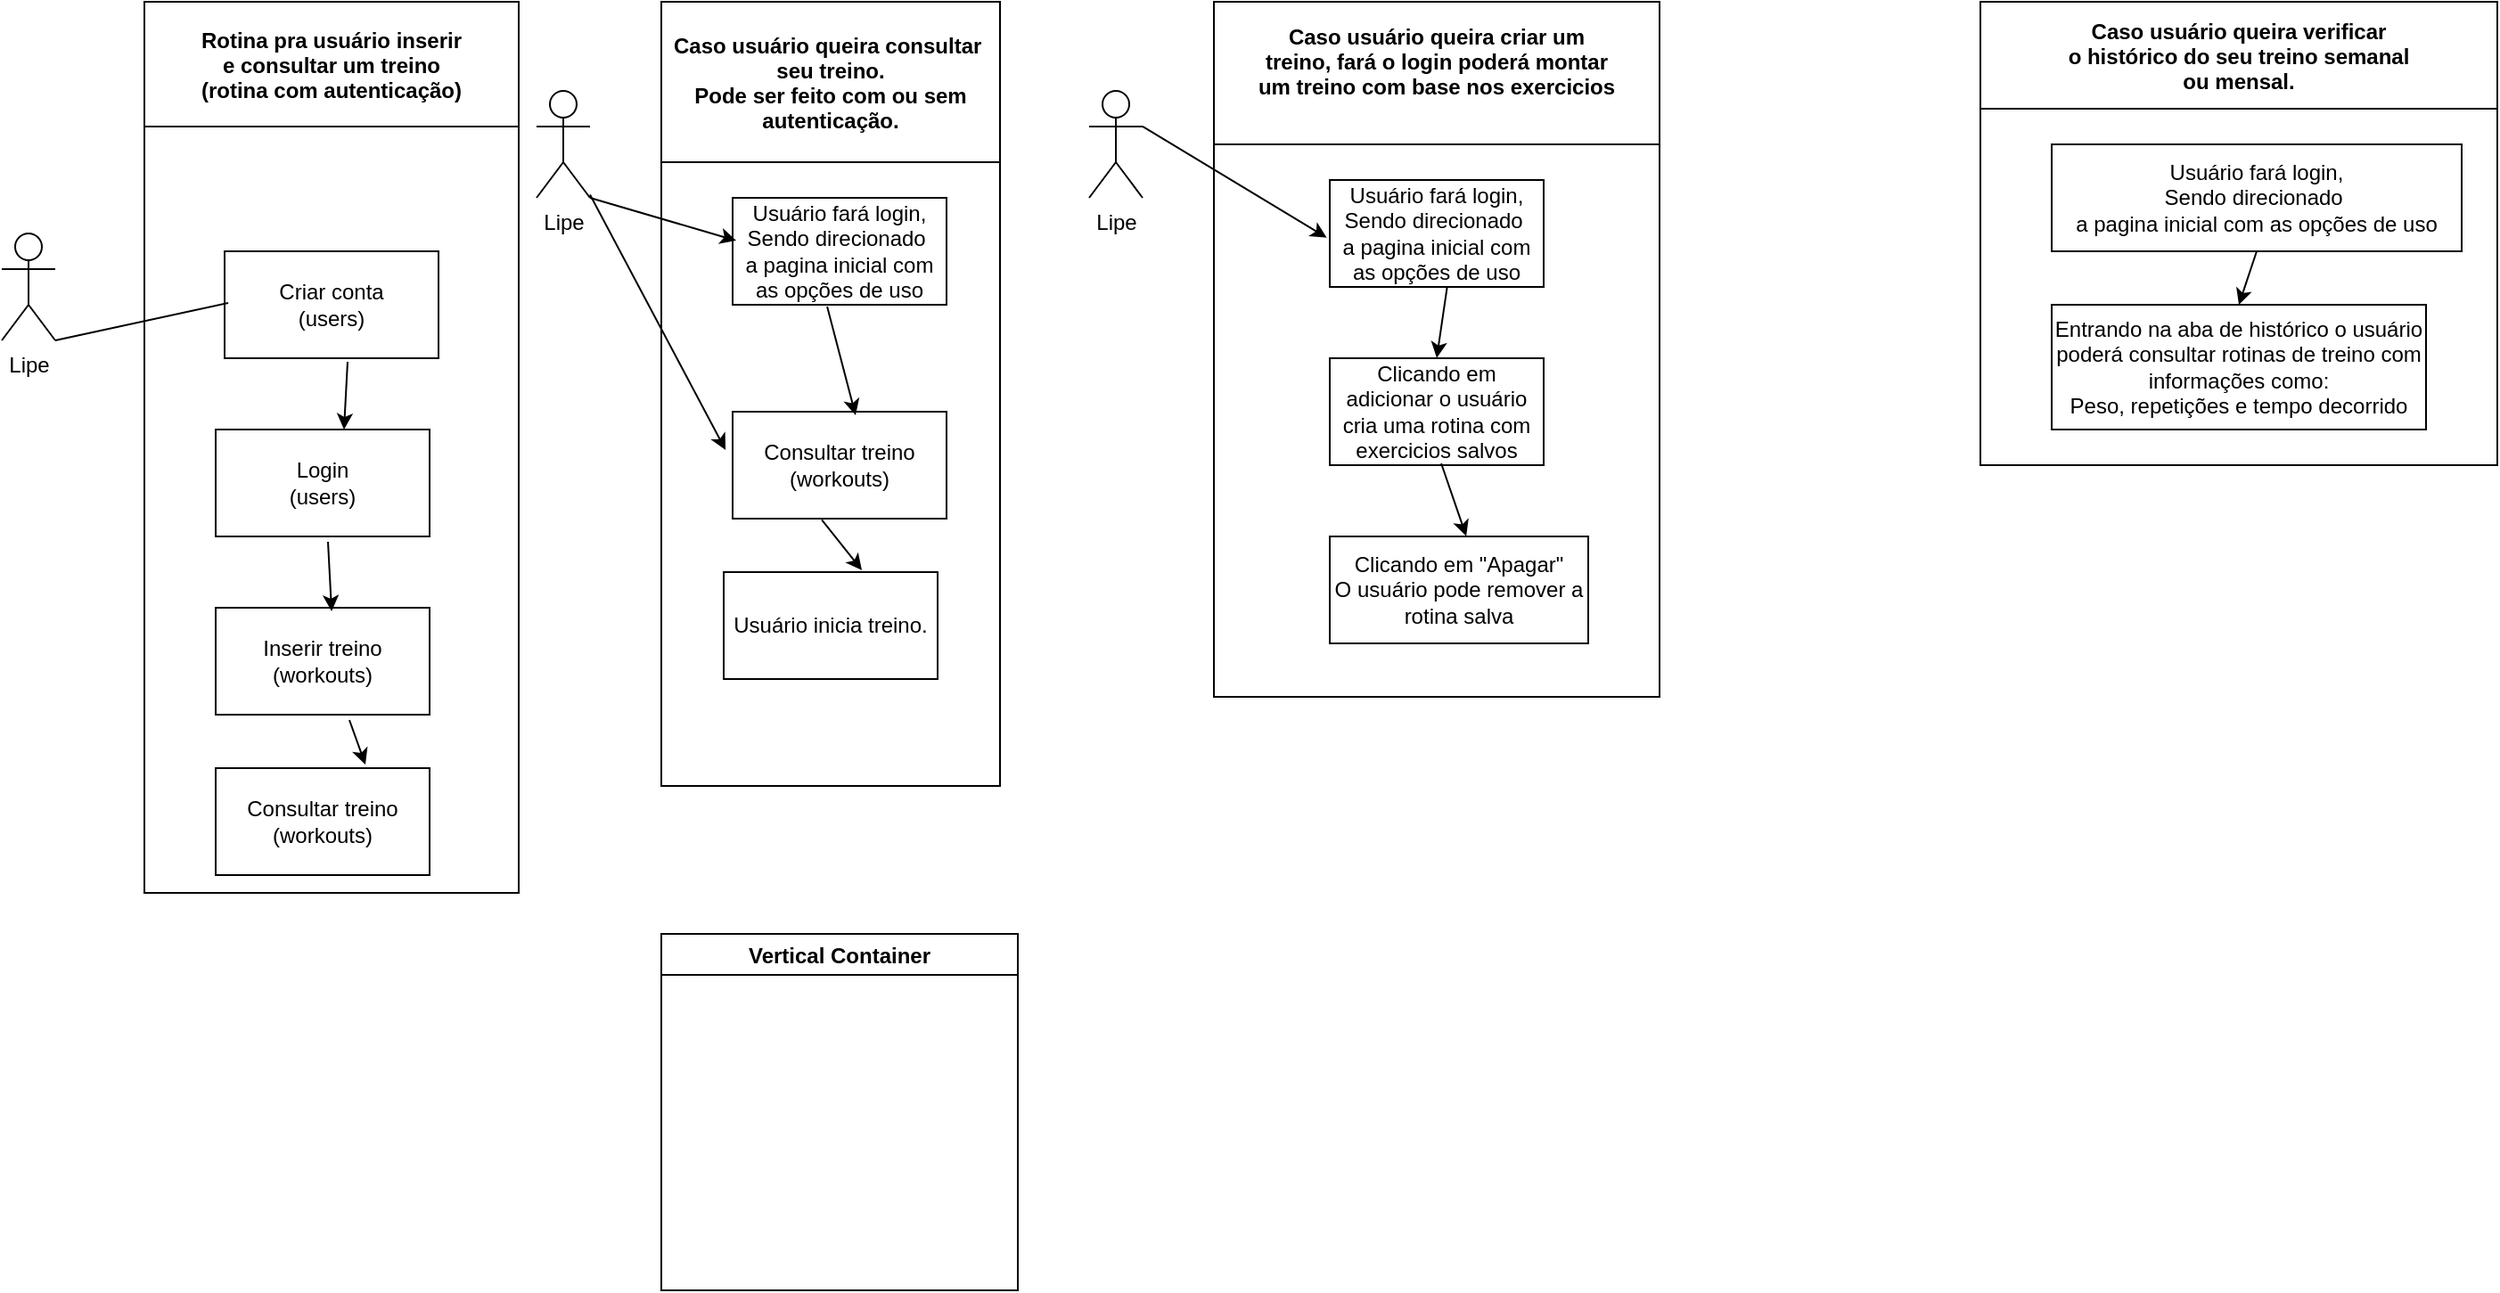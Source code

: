 <mxfile version="17.5.0" type="github">
  <diagram name="Page-1" id="e7e014a7-5840-1c2e-5031-d8a46d1fe8dd">
    <mxGraphModel dx="1580" dy="1673" grid="1" gridSize="10" guides="1" tooltips="1" connect="1" arrows="1" fold="1" page="1" pageScale="1" pageWidth="1169" pageHeight="826" background="none" math="0" shadow="0">
      <root>
        <mxCell id="0" />
        <mxCell id="1" parent="0" />
        <mxCell id="4E_-Y2zPP1L5DoWa1tGC-41" value="Lipe&lt;br&gt;" style="shape=umlActor;verticalLabelPosition=bottom;verticalAlign=top;html=1;outlineConnect=0;" parent="1" vertex="1">
          <mxGeometry x="10" y="20" width="30" height="60" as="geometry" />
        </mxCell>
        <mxCell id="4E_-Y2zPP1L5DoWa1tGC-45" value="Rotina pra usuário inserir&#xa;e consultar um treino&#xa;(rotina com autenticação)" style="swimlane;startSize=70;" parent="1" vertex="1">
          <mxGeometry x="90" y="-110" width="210" height="500" as="geometry">
            <mxRectangle x="310" y="20" width="130" height="23" as="alternateBounds" />
          </mxGeometry>
        </mxCell>
        <mxCell id="4E_-Y2zPP1L5DoWa1tGC-44" value="Inserir treino&lt;br&gt;(workouts)&lt;br&gt;" style="rounded=0;whiteSpace=wrap;html=1;" parent="4E_-Y2zPP1L5DoWa1tGC-45" vertex="1">
          <mxGeometry x="40" y="340" width="120" height="60" as="geometry" />
        </mxCell>
        <mxCell id="4E_-Y2zPP1L5DoWa1tGC-46" value="Consultar treino&lt;br&gt;(workouts)" style="rounded=0;whiteSpace=wrap;html=1;" parent="4E_-Y2zPP1L5DoWa1tGC-45" vertex="1">
          <mxGeometry x="40" y="430" width="120" height="60" as="geometry" />
        </mxCell>
        <mxCell id="4E_-Y2zPP1L5DoWa1tGC-48" value="" style="endArrow=classic;html=1;rounded=0;entryX=0.7;entryY=-0.033;entryDx=0;entryDy=0;entryPerimeter=0;exitX=0.625;exitY=1.05;exitDx=0;exitDy=0;exitPerimeter=0;" parent="4E_-Y2zPP1L5DoWa1tGC-45" source="4E_-Y2zPP1L5DoWa1tGC-44" target="4E_-Y2zPP1L5DoWa1tGC-46" edge="1">
          <mxGeometry width="50" height="50" relative="1" as="geometry">
            <mxPoint x="220" y="220" as="sourcePoint" />
            <mxPoint x="380" y="430" as="targetPoint" />
          </mxGeometry>
        </mxCell>
        <mxCell id="4E_-Y2zPP1L5DoWa1tGC-55" value="Criar conta&lt;br&gt;(users)" style="rounded=0;whiteSpace=wrap;html=1;" parent="4E_-Y2zPP1L5DoWa1tGC-45" vertex="1">
          <mxGeometry x="45" y="140" width="120" height="60" as="geometry" />
        </mxCell>
        <mxCell id="4E_-Y2zPP1L5DoWa1tGC-59" value="Login&lt;br&gt;(users)" style="rounded=0;whiteSpace=wrap;html=1;" parent="4E_-Y2zPP1L5DoWa1tGC-45" vertex="1">
          <mxGeometry x="40" y="240" width="120" height="60" as="geometry" />
        </mxCell>
        <mxCell id="4E_-Y2zPP1L5DoWa1tGC-57" value="" style="endArrow=classic;html=1;rounded=0;exitX=0.575;exitY=1.033;exitDx=0;exitDy=0;exitPerimeter=0;entryX=0.6;entryY=0;entryDx=0;entryDy=0;entryPerimeter=0;" parent="4E_-Y2zPP1L5DoWa1tGC-45" source="4E_-Y2zPP1L5DoWa1tGC-55" target="4E_-Y2zPP1L5DoWa1tGC-59" edge="1">
          <mxGeometry width="50" height="50" relative="1" as="geometry">
            <mxPoint x="540" y="480" as="sourcePoint" />
            <mxPoint x="129" y="250" as="targetPoint" />
          </mxGeometry>
        </mxCell>
        <mxCell id="4E_-Y2zPP1L5DoWa1tGC-60" value="" style="endArrow=classic;html=1;rounded=0;exitX=0.525;exitY=1.05;exitDx=0;exitDy=0;exitPerimeter=0;entryX=0.542;entryY=0.033;entryDx=0;entryDy=0;entryPerimeter=0;" parent="4E_-Y2zPP1L5DoWa1tGC-45" source="4E_-Y2zPP1L5DoWa1tGC-59" target="4E_-Y2zPP1L5DoWa1tGC-44" edge="1">
          <mxGeometry width="50" height="50" relative="1" as="geometry">
            <mxPoint x="540" y="480" as="sourcePoint" />
            <mxPoint x="590" y="430" as="targetPoint" />
          </mxGeometry>
        </mxCell>
        <mxCell id="4E_-Y2zPP1L5DoWa1tGC-47" value="" style="endArrow=none;html=1;rounded=0;exitX=1;exitY=1;exitDx=0;exitDy=0;exitPerimeter=0;entryX=0.017;entryY=0.483;entryDx=0;entryDy=0;entryPerimeter=0;" parent="1" source="4E_-Y2zPP1L5DoWa1tGC-41" target="4E_-Y2zPP1L5DoWa1tGC-55" edge="1">
          <mxGeometry width="50" height="50" relative="1" as="geometry">
            <mxPoint x="640" y="400" as="sourcePoint" />
            <mxPoint x="690" y="350" as="targetPoint" />
          </mxGeometry>
        </mxCell>
        <mxCell id="4E_-Y2zPP1L5DoWa1tGC-51" value="Lipe&lt;br&gt;" style="shape=umlActor;verticalLabelPosition=bottom;verticalAlign=top;html=1;outlineConnect=0;" parent="1" vertex="1">
          <mxGeometry x="310" y="-60" width="30" height="60" as="geometry" />
        </mxCell>
        <mxCell id="4E_-Y2zPP1L5DoWa1tGC-52" value="Caso usuário queira consultar &#xa;seu treino.&#xa;Pode ser feito com ou sem&#xa;autenticação." style="swimlane;startSize=90;" parent="1" vertex="1">
          <mxGeometry x="380" y="-110" width="190" height="440" as="geometry" />
        </mxCell>
        <mxCell id="4E_-Y2zPP1L5DoWa1tGC-61" value="Usuário fará login,&lt;br&gt;Sendo direcionado&amp;nbsp;&lt;br&gt;a pagina inicial com as opções de uso" style="rounded=0;whiteSpace=wrap;html=1;" parent="4E_-Y2zPP1L5DoWa1tGC-52" vertex="1">
          <mxGeometry x="40" y="110" width="120" height="60" as="geometry" />
        </mxCell>
        <mxCell id="4E_-Y2zPP1L5DoWa1tGC-62" value="Consultar treino&lt;br&gt;(workouts)" style="rounded=0;whiteSpace=wrap;html=1;" parent="4E_-Y2zPP1L5DoWa1tGC-52" vertex="1">
          <mxGeometry x="40" y="230" width="120" height="60" as="geometry" />
        </mxCell>
        <mxCell id="4E_-Y2zPP1L5DoWa1tGC-69" value="" style="endArrow=classic;html=1;rounded=0;exitX=0.442;exitY=1.017;exitDx=0;exitDy=0;exitPerimeter=0;entryX=0.575;entryY=0.033;entryDx=0;entryDy=0;entryPerimeter=0;" parent="4E_-Y2zPP1L5DoWa1tGC-52" source="4E_-Y2zPP1L5DoWa1tGC-61" target="4E_-Y2zPP1L5DoWa1tGC-62" edge="1">
          <mxGeometry width="50" height="50" relative="1" as="geometry">
            <mxPoint x="320" y="350" as="sourcePoint" />
            <mxPoint x="370" y="300" as="targetPoint" />
          </mxGeometry>
        </mxCell>
        <mxCell id="4E_-Y2zPP1L5DoWa1tGC-114" value="Usuário inicia treino." style="rounded=0;whiteSpace=wrap;html=1;" parent="4E_-Y2zPP1L5DoWa1tGC-52" vertex="1">
          <mxGeometry x="35" y="320" width="120" height="60" as="geometry" />
        </mxCell>
        <mxCell id="4E_-Y2zPP1L5DoWa1tGC-115" value="" style="endArrow=classic;html=1;rounded=0;exitX=0.417;exitY=1.011;exitDx=0;exitDy=0;exitPerimeter=0;entryX=0.646;entryY=-0.017;entryDx=0;entryDy=0;entryPerimeter=0;" parent="4E_-Y2zPP1L5DoWa1tGC-52" source="4E_-Y2zPP1L5DoWa1tGC-62" target="4E_-Y2zPP1L5DoWa1tGC-114" edge="1">
          <mxGeometry width="50" height="50" relative="1" as="geometry">
            <mxPoint x="430" y="300" as="sourcePoint" />
            <mxPoint x="480" y="250" as="targetPoint" />
          </mxGeometry>
        </mxCell>
        <mxCell id="4E_-Y2zPP1L5DoWa1tGC-68" value="" style="endArrow=classic;html=1;rounded=0;exitX=1;exitY=1;exitDx=0;exitDy=0;exitPerimeter=0;entryX=0.017;entryY=0.4;entryDx=0;entryDy=0;entryPerimeter=0;" parent="1" source="4E_-Y2zPP1L5DoWa1tGC-51" target="4E_-Y2zPP1L5DoWa1tGC-61" edge="1">
          <mxGeometry width="50" height="50" relative="1" as="geometry">
            <mxPoint x="630" y="270" as="sourcePoint" />
            <mxPoint x="680" y="220" as="targetPoint" />
          </mxGeometry>
        </mxCell>
        <mxCell id="4E_-Y2zPP1L5DoWa1tGC-110" value="Caso usuário queira criar um&#xa;treino, fará o login poderá montar&#xa;um treino com base nos exercicios&#xa;" style="swimlane;startSize=80;" parent="1" vertex="1">
          <mxGeometry x="690" y="-110" width="250" height="390" as="geometry" />
        </mxCell>
        <mxCell id="4E_-Y2zPP1L5DoWa1tGC-116" value="Usuário fará login,&lt;br&gt;Sendo direcionado&amp;nbsp;&lt;br&gt;a pagina inicial com as opções de uso" style="rounded=0;whiteSpace=wrap;html=1;gradientColor=none;" parent="4E_-Y2zPP1L5DoWa1tGC-110" vertex="1">
          <mxGeometry x="65" y="100" width="120" height="60" as="geometry" />
        </mxCell>
        <mxCell id="4E_-Y2zPP1L5DoWa1tGC-117" value="Clicando em adicionar o usuário cria uma rotina com exercicios salvos" style="rounded=0;whiteSpace=wrap;html=1;" parent="4E_-Y2zPP1L5DoWa1tGC-110" vertex="1">
          <mxGeometry x="65" y="200" width="120" height="60" as="geometry" />
        </mxCell>
        <mxCell id="4E_-Y2zPP1L5DoWa1tGC-118" value="Clicando em &quot;Apagar&quot;&lt;br&gt;O usuário pode remover a rotina salva" style="rounded=0;whiteSpace=wrap;html=1;" parent="4E_-Y2zPP1L5DoWa1tGC-110" vertex="1">
          <mxGeometry x="65" y="300" width="145" height="60" as="geometry" />
        </mxCell>
        <mxCell id="4E_-Y2zPP1L5DoWa1tGC-124" value="" style="endArrow=classic;html=1;rounded=0;exitX=0.549;exitY=0.997;exitDx=0;exitDy=0;exitPerimeter=0;entryX=0.5;entryY=-0.003;entryDx=0;entryDy=0;entryPerimeter=0;" parent="4E_-Y2zPP1L5DoWa1tGC-110" source="4E_-Y2zPP1L5DoWa1tGC-116" target="4E_-Y2zPP1L5DoWa1tGC-117" edge="1">
          <mxGeometry width="50" height="50" relative="1" as="geometry">
            <mxPoint x="130" y="320" as="sourcePoint" />
            <mxPoint x="180" y="270" as="targetPoint" />
          </mxGeometry>
        </mxCell>
        <mxCell id="4E_-Y2zPP1L5DoWa1tGC-125" value="" style="endArrow=classic;html=1;rounded=0;exitX=0.521;exitY=0.983;exitDx=0;exitDy=0;exitPerimeter=0;entryX=0.528;entryY=-0.003;entryDx=0;entryDy=0;entryPerimeter=0;" parent="4E_-Y2zPP1L5DoWa1tGC-110" source="4E_-Y2zPP1L5DoWa1tGC-117" target="4E_-Y2zPP1L5DoWa1tGC-118" edge="1">
          <mxGeometry width="50" height="50" relative="1" as="geometry">
            <mxPoint x="130" y="320" as="sourcePoint" />
            <mxPoint x="180" y="270" as="targetPoint" />
          </mxGeometry>
        </mxCell>
        <mxCell id="4E_-Y2zPP1L5DoWa1tGC-111" value="" style="endArrow=classic;html=1;rounded=0;entryX=-0.033;entryY=0.358;entryDx=0;entryDy=0;entryPerimeter=0;" parent="1" source="4E_-Y2zPP1L5DoWa1tGC-51" target="4E_-Y2zPP1L5DoWa1tGC-62" edge="1">
          <mxGeometry width="50" height="50" relative="1" as="geometry">
            <mxPoint x="660" y="-10" as="sourcePoint" />
            <mxPoint x="710" y="-60" as="targetPoint" />
          </mxGeometry>
        </mxCell>
        <mxCell id="4E_-Y2zPP1L5DoWa1tGC-113" value="Lipe&lt;br&gt;" style="shape=umlActor;verticalLabelPosition=bottom;verticalAlign=top;html=1;outlineConnect=0;" parent="1" vertex="1">
          <mxGeometry x="620" y="-60" width="30" height="60" as="geometry" />
        </mxCell>
        <mxCell id="4E_-Y2zPP1L5DoWa1tGC-121" value="" style="endArrow=classic;html=1;rounded=0;exitX=1;exitY=0.333;exitDx=0;exitDy=0;exitPerimeter=0;entryX=-0.014;entryY=0.539;entryDx=0;entryDy=0;entryPerimeter=0;" parent="1" source="4E_-Y2zPP1L5DoWa1tGC-113" target="4E_-Y2zPP1L5DoWa1tGC-116" edge="1">
          <mxGeometry width="50" height="50" relative="1" as="geometry">
            <mxPoint x="820" y="210" as="sourcePoint" />
            <mxPoint x="870" y="160" as="targetPoint" />
          </mxGeometry>
        </mxCell>
        <mxCell id="4E_-Y2zPP1L5DoWa1tGC-126" value="Caso usuário queira verificar&#xa;o histórico do seu treino semanal&#xa;ou mensal." style="swimlane;rounded=0;gradientColor=none;startSize=60;" parent="1" vertex="1">
          <mxGeometry x="1120" y="-110" width="290" height="260" as="geometry" />
        </mxCell>
        <mxCell id="JZCF_PAcytD1uoC9HagN-2" value="Usuário fará login,&lt;br&gt;Sendo direcionado&amp;nbsp;&lt;br&gt;a pagina inicial com as opções de uso" style="rounded=0;whiteSpace=wrap;html=1;" vertex="1" parent="4E_-Y2zPP1L5DoWa1tGC-126">
          <mxGeometry x="40" y="80" width="230" height="60" as="geometry" />
        </mxCell>
        <mxCell id="JZCF_PAcytD1uoC9HagN-3" value="Entrando na aba de histórico o usuário poderá consultar rotinas de treino com informações como:&lt;br&gt;Peso, repetições e tempo decorrido" style="rounded=0;whiteSpace=wrap;html=1;" vertex="1" parent="4E_-Y2zPP1L5DoWa1tGC-126">
          <mxGeometry x="40" y="170" width="210" height="70" as="geometry" />
        </mxCell>
        <mxCell id="JZCF_PAcytD1uoC9HagN-4" value="" style="endArrow=classic;html=1;rounded=0;exitX=0.5;exitY=1;exitDx=0;exitDy=0;entryX=0.5;entryY=0;entryDx=0;entryDy=0;" edge="1" parent="4E_-Y2zPP1L5DoWa1tGC-126" source="JZCF_PAcytD1uoC9HagN-2" target="JZCF_PAcytD1uoC9HagN-3">
          <mxGeometry width="50" height="50" relative="1" as="geometry">
            <mxPoint x="-330" y="240" as="sourcePoint" />
            <mxPoint x="-280" y="190" as="targetPoint" />
          </mxGeometry>
        </mxCell>
        <mxCell id="JZCF_PAcytD1uoC9HagN-5" value="Vertical Container" style="swimlane;" vertex="1" parent="1">
          <mxGeometry x="380" y="413" width="200" height="200" as="geometry" />
        </mxCell>
      </root>
    </mxGraphModel>
  </diagram>
</mxfile>
